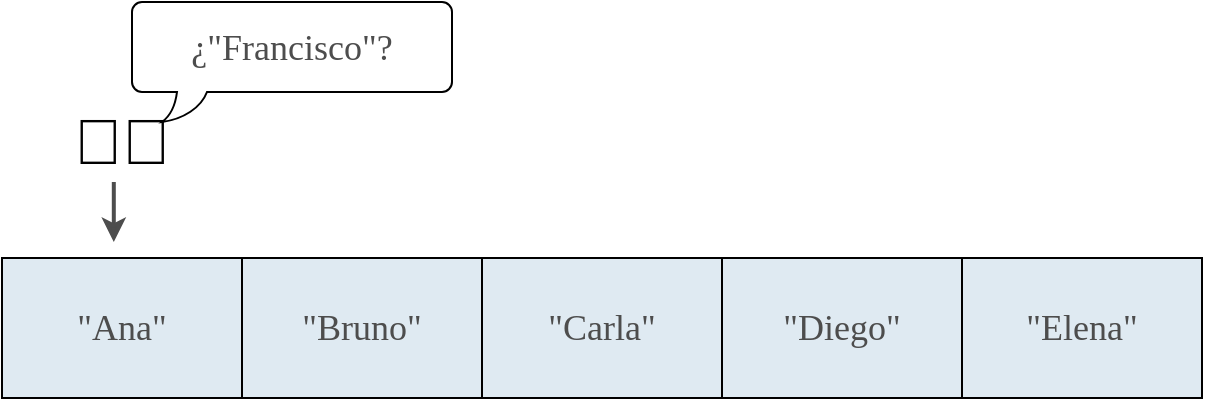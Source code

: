 <mxfile version="28.2.5" pages="6">
  <diagram name="Paso 0" id="uVoO6l-Rrtz2URVDu3uX">
    <mxGraphModel dx="945" dy="581" grid="1" gridSize="10" guides="1" tooltips="1" connect="1" arrows="1" fold="1" page="1" pageScale="1" pageWidth="850" pageHeight="1100" math="0" shadow="0">
      <root>
        <mxCell id="0" />
        <mxCell id="1" parent="0" />
        <mxCell id="fl4jy1Y-E5SFBrdEKloO-2" value="&lt;span style=&quot;color: rgb(77, 77, 77); font-family: &amp;quot;Cascadia Code&amp;quot;;&quot;&gt;&lt;font style=&quot;font-size: 18px;&quot;&gt;&quot;Bruno&quot;&lt;/font&gt;&lt;/span&gt;" style="rounded=0;whiteSpace=wrap;html=1;strokeWidth=1;fillColor=#DFEAF2;" vertex="1" parent="1">
          <mxGeometry x="285" y="305" width="120" height="70" as="geometry" />
        </mxCell>
        <mxCell id="fl4jy1Y-E5SFBrdEKloO-4" value="&lt;span style=&quot;color: rgb(77, 77, 77); font-family: &amp;quot;Cascadia Code&amp;quot;;&quot;&gt;&lt;font style=&quot;font-size: 18px;&quot;&gt;&quot;Carla&quot;&lt;/font&gt;&lt;/span&gt;" style="rounded=0;whiteSpace=wrap;html=1;strokeWidth=1;fillColor=#DFEAF2;" vertex="1" parent="1">
          <mxGeometry x="405" y="305" width="120" height="70" as="geometry" />
        </mxCell>
        <mxCell id="fl4jy1Y-E5SFBrdEKloO-6" value="&lt;span style=&quot;color: rgb(77, 77, 77); font-family: &amp;quot;Cascadia Code&amp;quot;;&quot;&gt;&lt;font style=&quot;font-size: 18px;&quot;&gt;&quot;Diego&quot;&lt;/font&gt;&lt;/span&gt;" style="rounded=0;whiteSpace=wrap;html=1;strokeWidth=1;fillColor=#DFEAF2;" vertex="1" parent="1">
          <mxGeometry x="525" y="305" width="120" height="70" as="geometry" />
        </mxCell>
        <mxCell id="fl4jy1Y-E5SFBrdEKloO-8" value="&lt;span style=&quot;color: rgb(77, 77, 77); font-family: &amp;quot;Cascadia Code&amp;quot;;&quot;&gt;&lt;font style=&quot;font-size: 18px;&quot;&gt;&quot;Elena&quot;&lt;/font&gt;&lt;/span&gt;" style="rounded=0;whiteSpace=wrap;html=1;strokeWidth=1;fillColor=#DFEAF2;" vertex="1" parent="1">
          <mxGeometry x="645" y="305" width="120" height="70" as="geometry" />
        </mxCell>
        <mxCell id="fl4jy1Y-E5SFBrdEKloO-10" value="&lt;span style=&quot;color: rgb(77, 77, 77); font-family: &amp;quot;Cascadia Code&amp;quot;;&quot;&gt;&lt;font style=&quot;font-size: 18px;&quot;&gt;&quot;Ana&quot;&lt;/font&gt;&lt;/span&gt;" style="rounded=0;whiteSpace=wrap;html=1;strokeWidth=1;fillColor=#DFEAF2;" vertex="1" parent="1">
          <mxGeometry x="165" y="305" width="120" height="70" as="geometry" />
        </mxCell>
        <mxCell id="fl4jy1Y-E5SFBrdEKloO-22" value="" style="group" vertex="1" connectable="0" parent="1">
          <mxGeometry x="190" y="177" width="200" height="120" as="geometry" />
        </mxCell>
        <mxCell id="fl4jy1Y-E5SFBrdEKloO-19" value="" style="group" vertex="1" connectable="0" parent="fl4jy1Y-E5SFBrdEKloO-22">
          <mxGeometry width="200" height="100" as="geometry" />
        </mxCell>
        <mxCell id="fl4jy1Y-E5SFBrdEKloO-13" value="&lt;font style=&quot;font-size: 32px;&quot;&gt;🕵🏻&lt;/font&gt;" style="text;html=1;align=center;verticalAlign=middle;whiteSpace=wrap;rounded=0;" vertex="1" parent="fl4jy1Y-E5SFBrdEKloO-19">
          <mxGeometry y="40" width="70" height="60" as="geometry" />
        </mxCell>
        <mxCell id="fl4jy1Y-E5SFBrdEKloO-18" value="&lt;font style=&quot;color: rgb(77, 77, 77);&quot;&gt;&lt;span style=&quot;font-family: &amp;quot;Cascadia Code&amp;quot;; font-size: 18px;&quot;&gt;¿&lt;/span&gt;&lt;font style=&quot;font-family: &amp;quot;Cascadia Code&amp;quot;; font-size: 18px; color: rgb(77, 77, 77);&quot;&gt;&quot;Francisco&quot;&lt;/font&gt;&lt;span style=&quot;font-family: &amp;quot;Cascadia Code&amp;quot;; font-size: 18px;&quot;&gt;?&lt;/span&gt;&lt;/font&gt;" style="whiteSpace=wrap;html=1;shape=mxgraph.basic.roundRectCallout;dx=30;dy=15;size=5;boundedLbl=1;" vertex="1" parent="fl4jy1Y-E5SFBrdEKloO-19">
          <mxGeometry x="40" width="160" height="60" as="geometry" />
        </mxCell>
        <mxCell id="fl4jy1Y-E5SFBrdEKloO-20" value="" style="endArrow=classic;html=1;rounded=0;strokeWidth=2;strokeColor=#4D4D4D;" edge="1" parent="fl4jy1Y-E5SFBrdEKloO-22">
          <mxGeometry width="50" height="50" relative="1" as="geometry">
            <mxPoint x="30.9" y="90" as="sourcePoint" />
            <mxPoint x="30.9" y="120" as="targetPoint" />
          </mxGeometry>
        </mxCell>
      </root>
    </mxGraphModel>
  </diagram>
  <diagram name="Paso 1" id="oTc00l1SJ-GltGEXfnFo">
    <mxGraphModel dx="1370" dy="843" grid="1" gridSize="10" guides="1" tooltips="1" connect="1" arrows="1" fold="1" page="1" pageScale="1" pageWidth="850" pageHeight="1100" math="0" shadow="0">
      <root>
        <mxCell id="AzN3Wnw64jpZiiK3AUg2-0" />
        <mxCell id="AzN3Wnw64jpZiiK3AUg2-1" parent="AzN3Wnw64jpZiiK3AUg2-0" />
        <mxCell id="AzN3Wnw64jpZiiK3AUg2-2" value="&lt;span style=&quot;color: rgb(77, 77, 77); font-family: &amp;quot;Cascadia Code&amp;quot;;&quot;&gt;&lt;font style=&quot;font-size: 18px;&quot;&gt;&quot;Bruno&quot;&lt;/font&gt;&lt;/span&gt;" style="rounded=0;whiteSpace=wrap;html=1;strokeWidth=1;fillColor=#DFEAF2;" vertex="1" parent="AzN3Wnw64jpZiiK3AUg2-1">
          <mxGeometry x="285" y="305" width="120" height="70" as="geometry" />
        </mxCell>
        <mxCell id="AzN3Wnw64jpZiiK3AUg2-3" value="&lt;span style=&quot;color: rgb(77, 77, 77); font-family: &amp;quot;Cascadia Code&amp;quot;;&quot;&gt;&lt;font style=&quot;font-size: 18px;&quot;&gt;&quot;Carla&quot;&lt;/font&gt;&lt;/span&gt;" style="rounded=0;whiteSpace=wrap;html=1;strokeWidth=1;fillColor=#DFEAF2;" vertex="1" parent="AzN3Wnw64jpZiiK3AUg2-1">
          <mxGeometry x="405" y="305" width="120" height="70" as="geometry" />
        </mxCell>
        <mxCell id="AzN3Wnw64jpZiiK3AUg2-4" value="&lt;span style=&quot;color: rgb(77, 77, 77); font-family: &amp;quot;Cascadia Code&amp;quot;;&quot;&gt;&lt;font style=&quot;font-size: 18px;&quot;&gt;&quot;Diego&quot;&lt;/font&gt;&lt;/span&gt;" style="rounded=0;whiteSpace=wrap;html=1;strokeWidth=1;fillColor=#DFEAF2;" vertex="1" parent="AzN3Wnw64jpZiiK3AUg2-1">
          <mxGeometry x="525" y="305" width="120" height="70" as="geometry" />
        </mxCell>
        <mxCell id="AzN3Wnw64jpZiiK3AUg2-5" value="&lt;span style=&quot;color: rgb(77, 77, 77); font-family: &amp;quot;Cascadia Code&amp;quot;;&quot;&gt;&lt;font style=&quot;font-size: 18px;&quot;&gt;&quot;Elena&quot;&lt;/font&gt;&lt;/span&gt;" style="rounded=0;whiteSpace=wrap;html=1;strokeWidth=1;fillColor=#DFEAF2;" vertex="1" parent="AzN3Wnw64jpZiiK3AUg2-1">
          <mxGeometry x="645" y="305" width="120" height="70" as="geometry" />
        </mxCell>
        <mxCell id="AzN3Wnw64jpZiiK3AUg2-6" value="&lt;span style=&quot;color: rgb(77, 77, 77); font-family: &amp;quot;Cascadia Code&amp;quot;;&quot;&gt;&lt;font style=&quot;font-size: 18px;&quot;&gt;&quot;Ana&quot;&lt;/font&gt;&lt;/span&gt;" style="rounded=0;whiteSpace=wrap;html=1;strokeWidth=1;fillColor=#DFEAF2;" vertex="1" parent="AzN3Wnw64jpZiiK3AUg2-1">
          <mxGeometry x="165" y="305" width="120" height="70" as="geometry" />
        </mxCell>
        <mxCell id="AzN3Wnw64jpZiiK3AUg2-7" value="" style="group" vertex="1" connectable="0" parent="AzN3Wnw64jpZiiK3AUg2-1">
          <mxGeometry x="310" y="177" width="200" height="120" as="geometry" />
        </mxCell>
        <mxCell id="AzN3Wnw64jpZiiK3AUg2-8" value="" style="group" vertex="1" connectable="0" parent="AzN3Wnw64jpZiiK3AUg2-7">
          <mxGeometry width="200" height="100" as="geometry" />
        </mxCell>
        <mxCell id="AzN3Wnw64jpZiiK3AUg2-9" value="&lt;font style=&quot;font-size: 32px;&quot;&gt;🕵🏻&lt;/font&gt;" style="text;html=1;align=center;verticalAlign=middle;whiteSpace=wrap;rounded=0;" vertex="1" parent="AzN3Wnw64jpZiiK3AUg2-8">
          <mxGeometry y="40" width="70" height="60" as="geometry" />
        </mxCell>
        <mxCell id="AzN3Wnw64jpZiiK3AUg2-10" value="&lt;font style=&quot;color: rgb(77, 77, 77);&quot;&gt;&lt;span style=&quot;font-family: &amp;quot;Cascadia Code&amp;quot;; font-size: 18px;&quot;&gt;¿&lt;/span&gt;&lt;font style=&quot;font-family: &amp;quot;Cascadia Code&amp;quot;; font-size: 18px; color: rgb(77, 77, 77);&quot;&gt;&quot;Francisco&quot;&lt;/font&gt;&lt;span style=&quot;font-family: &amp;quot;Cascadia Code&amp;quot;; font-size: 18px;&quot;&gt;?&lt;/span&gt;&lt;/font&gt;" style="whiteSpace=wrap;html=1;shape=mxgraph.basic.roundRectCallout;dx=30;dy=15;size=5;boundedLbl=1;" vertex="1" parent="AzN3Wnw64jpZiiK3AUg2-8">
          <mxGeometry x="40" width="160" height="60" as="geometry" />
        </mxCell>
        <mxCell id="AzN3Wnw64jpZiiK3AUg2-11" value="" style="endArrow=classic;html=1;rounded=0;strokeWidth=2;strokeColor=#4D4D4D;" edge="1" parent="AzN3Wnw64jpZiiK3AUg2-7">
          <mxGeometry width="50" height="50" relative="1" as="geometry">
            <mxPoint x="30.9" y="90" as="sourcePoint" />
            <mxPoint x="30.9" y="120" as="targetPoint" />
          </mxGeometry>
        </mxCell>
      </root>
    </mxGraphModel>
  </diagram>
  <diagram name="Paso 2" id="SWWw3ucKQoDqdXzZZvY-">
    <mxGraphModel dx="1370" dy="843" grid="1" gridSize="10" guides="1" tooltips="1" connect="1" arrows="1" fold="1" page="1" pageScale="1" pageWidth="850" pageHeight="1100" math="0" shadow="0">
      <root>
        <mxCell id="WDAo1a8N6Kr8Ty2sJxIG-0" />
        <mxCell id="WDAo1a8N6Kr8Ty2sJxIG-1" parent="WDAo1a8N6Kr8Ty2sJxIG-0" />
        <mxCell id="WDAo1a8N6Kr8Ty2sJxIG-2" value="&lt;span style=&quot;color: rgb(77, 77, 77); font-family: &amp;quot;Cascadia Code&amp;quot;;&quot;&gt;&lt;font style=&quot;font-size: 18px;&quot;&gt;&quot;Bruno&quot;&lt;/font&gt;&lt;/span&gt;" style="rounded=0;whiteSpace=wrap;html=1;strokeWidth=1;fillColor=#DFEAF2;" vertex="1" parent="WDAo1a8N6Kr8Ty2sJxIG-1">
          <mxGeometry x="285" y="305" width="120" height="70" as="geometry" />
        </mxCell>
        <mxCell id="WDAo1a8N6Kr8Ty2sJxIG-3" value="&lt;span style=&quot;color: rgb(77, 77, 77); font-family: &amp;quot;Cascadia Code&amp;quot;;&quot;&gt;&lt;font style=&quot;font-size: 18px;&quot;&gt;&quot;Carla&quot;&lt;/font&gt;&lt;/span&gt;" style="rounded=0;whiteSpace=wrap;html=1;strokeWidth=1;fillColor=#DFEAF2;" vertex="1" parent="WDAo1a8N6Kr8Ty2sJxIG-1">
          <mxGeometry x="405" y="305" width="120" height="70" as="geometry" />
        </mxCell>
        <mxCell id="WDAo1a8N6Kr8Ty2sJxIG-4" value="&lt;span style=&quot;color: rgb(77, 77, 77); font-family: &amp;quot;Cascadia Code&amp;quot;;&quot;&gt;&lt;font style=&quot;font-size: 18px;&quot;&gt;&quot;Diego&quot;&lt;/font&gt;&lt;/span&gt;" style="rounded=0;whiteSpace=wrap;html=1;strokeWidth=1;fillColor=#DFEAF2;" vertex="1" parent="WDAo1a8N6Kr8Ty2sJxIG-1">
          <mxGeometry x="525" y="305" width="120" height="70" as="geometry" />
        </mxCell>
        <mxCell id="WDAo1a8N6Kr8Ty2sJxIG-5" value="&lt;span style=&quot;color: rgb(77, 77, 77); font-family: &amp;quot;Cascadia Code&amp;quot;;&quot;&gt;&lt;font style=&quot;font-size: 18px;&quot;&gt;&quot;Elena&quot;&lt;/font&gt;&lt;/span&gt;" style="rounded=0;whiteSpace=wrap;html=1;strokeWidth=1;fillColor=#DFEAF2;" vertex="1" parent="WDAo1a8N6Kr8Ty2sJxIG-1">
          <mxGeometry x="645" y="305" width="120" height="70" as="geometry" />
        </mxCell>
        <mxCell id="WDAo1a8N6Kr8Ty2sJxIG-6" value="&lt;span style=&quot;color: rgb(77, 77, 77); font-family: &amp;quot;Cascadia Code&amp;quot;;&quot;&gt;&lt;font style=&quot;font-size: 18px;&quot;&gt;&quot;Ana&quot;&lt;/font&gt;&lt;/span&gt;" style="rounded=0;whiteSpace=wrap;html=1;strokeWidth=1;fillColor=#DFEAF2;" vertex="1" parent="WDAo1a8N6Kr8Ty2sJxIG-1">
          <mxGeometry x="165" y="305" width="120" height="70" as="geometry" />
        </mxCell>
        <mxCell id="WDAo1a8N6Kr8Ty2sJxIG-7" value="" style="group" vertex="1" connectable="0" parent="WDAo1a8N6Kr8Ty2sJxIG-1">
          <mxGeometry x="430" y="177" width="200" height="120" as="geometry" />
        </mxCell>
        <mxCell id="WDAo1a8N6Kr8Ty2sJxIG-8" value="" style="group" vertex="1" connectable="0" parent="WDAo1a8N6Kr8Ty2sJxIG-7">
          <mxGeometry width="200" height="100" as="geometry" />
        </mxCell>
        <mxCell id="WDAo1a8N6Kr8Ty2sJxIG-9" value="&lt;font style=&quot;font-size: 32px;&quot;&gt;🕵🏻&lt;/font&gt;" style="text;html=1;align=center;verticalAlign=middle;whiteSpace=wrap;rounded=0;" vertex="1" parent="WDAo1a8N6Kr8Ty2sJxIG-8">
          <mxGeometry y="40" width="70" height="60" as="geometry" />
        </mxCell>
        <mxCell id="WDAo1a8N6Kr8Ty2sJxIG-10" value="&lt;font style=&quot;color: rgb(77, 77, 77);&quot;&gt;&lt;span style=&quot;font-family: &amp;quot;Cascadia Code&amp;quot;; font-size: 18px;&quot;&gt;¿&lt;/span&gt;&lt;font style=&quot;font-family: &amp;quot;Cascadia Code&amp;quot;; font-size: 18px; color: rgb(77, 77, 77);&quot;&gt;&quot;Francisco&quot;&lt;/font&gt;&lt;span style=&quot;font-family: &amp;quot;Cascadia Code&amp;quot;; font-size: 18px;&quot;&gt;?&lt;/span&gt;&lt;/font&gt;" style="whiteSpace=wrap;html=1;shape=mxgraph.basic.roundRectCallout;dx=30;dy=15;size=5;boundedLbl=1;" vertex="1" parent="WDAo1a8N6Kr8Ty2sJxIG-8">
          <mxGeometry x="40" width="160" height="60" as="geometry" />
        </mxCell>
        <mxCell id="WDAo1a8N6Kr8Ty2sJxIG-11" value="" style="endArrow=classic;html=1;rounded=0;strokeWidth=2;strokeColor=#4D4D4D;" edge="1" parent="WDAo1a8N6Kr8Ty2sJxIG-7">
          <mxGeometry width="50" height="50" relative="1" as="geometry">
            <mxPoint x="30.9" y="90" as="sourcePoint" />
            <mxPoint x="30.9" y="120" as="targetPoint" />
          </mxGeometry>
        </mxCell>
      </root>
    </mxGraphModel>
  </diagram>
  <diagram name="Paso 3" id="0FQucdmnZp8ud4VcF1g1">
    <mxGraphModel dx="1370" dy="843" grid="1" gridSize="10" guides="1" tooltips="1" connect="1" arrows="1" fold="1" page="1" pageScale="1" pageWidth="850" pageHeight="1100" math="0" shadow="0">
      <root>
        <mxCell id="CV9W3y_TJrHzg_fdVCft-0" />
        <mxCell id="CV9W3y_TJrHzg_fdVCft-1" parent="CV9W3y_TJrHzg_fdVCft-0" />
        <mxCell id="CV9W3y_TJrHzg_fdVCft-2" value="&lt;span style=&quot;color: rgb(77, 77, 77); font-family: &amp;quot;Cascadia Code&amp;quot;;&quot;&gt;&lt;font style=&quot;font-size: 18px;&quot;&gt;&quot;Bruno&quot;&lt;/font&gt;&lt;/span&gt;" style="rounded=0;whiteSpace=wrap;html=1;strokeWidth=1;fillColor=#DFEAF2;" vertex="1" parent="CV9W3y_TJrHzg_fdVCft-1">
          <mxGeometry x="285" y="305" width="120" height="70" as="geometry" />
        </mxCell>
        <mxCell id="CV9W3y_TJrHzg_fdVCft-3" value="&lt;span style=&quot;color: rgb(77, 77, 77); font-family: &amp;quot;Cascadia Code&amp;quot;;&quot;&gt;&lt;font style=&quot;font-size: 18px;&quot;&gt;&quot;Carla&quot;&lt;/font&gt;&lt;/span&gt;" style="rounded=0;whiteSpace=wrap;html=1;strokeWidth=1;fillColor=#DFEAF2;" vertex="1" parent="CV9W3y_TJrHzg_fdVCft-1">
          <mxGeometry x="405" y="305" width="120" height="70" as="geometry" />
        </mxCell>
        <mxCell id="CV9W3y_TJrHzg_fdVCft-4" value="&lt;span style=&quot;color: rgb(77, 77, 77); font-family: &amp;quot;Cascadia Code&amp;quot;;&quot;&gt;&lt;font style=&quot;font-size: 18px;&quot;&gt;&quot;Diego&quot;&lt;/font&gt;&lt;/span&gt;" style="rounded=0;whiteSpace=wrap;html=1;strokeWidth=1;fillColor=#DFEAF2;" vertex="1" parent="CV9W3y_TJrHzg_fdVCft-1">
          <mxGeometry x="525" y="305" width="120" height="70" as="geometry" />
        </mxCell>
        <mxCell id="CV9W3y_TJrHzg_fdVCft-5" value="&lt;span style=&quot;color: rgb(77, 77, 77); font-family: &amp;quot;Cascadia Code&amp;quot;;&quot;&gt;&lt;font style=&quot;font-size: 18px;&quot;&gt;&quot;Elena&quot;&lt;/font&gt;&lt;/span&gt;" style="rounded=0;whiteSpace=wrap;html=1;strokeWidth=1;fillColor=#DFEAF2;" vertex="1" parent="CV9W3y_TJrHzg_fdVCft-1">
          <mxGeometry x="645" y="305" width="120" height="70" as="geometry" />
        </mxCell>
        <mxCell id="CV9W3y_TJrHzg_fdVCft-6" value="&lt;span style=&quot;color: rgb(77, 77, 77); font-family: &amp;quot;Cascadia Code&amp;quot;;&quot;&gt;&lt;font style=&quot;font-size: 18px;&quot;&gt;&quot;Ana&quot;&lt;/font&gt;&lt;/span&gt;" style="rounded=0;whiteSpace=wrap;html=1;strokeWidth=1;fillColor=#DFEAF2;" vertex="1" parent="CV9W3y_TJrHzg_fdVCft-1">
          <mxGeometry x="165" y="305" width="120" height="70" as="geometry" />
        </mxCell>
        <mxCell id="CV9W3y_TJrHzg_fdVCft-7" value="" style="group" vertex="1" connectable="0" parent="CV9W3y_TJrHzg_fdVCft-1">
          <mxGeometry x="550" y="177" width="200" height="120" as="geometry" />
        </mxCell>
        <mxCell id="CV9W3y_TJrHzg_fdVCft-8" value="" style="group" vertex="1" connectable="0" parent="CV9W3y_TJrHzg_fdVCft-7">
          <mxGeometry width="200" height="100" as="geometry" />
        </mxCell>
        <mxCell id="CV9W3y_TJrHzg_fdVCft-9" value="&lt;font style=&quot;font-size: 32px;&quot;&gt;🕵🏻&lt;/font&gt;" style="text;html=1;align=center;verticalAlign=middle;whiteSpace=wrap;rounded=0;" vertex="1" parent="CV9W3y_TJrHzg_fdVCft-8">
          <mxGeometry y="40" width="70" height="60" as="geometry" />
        </mxCell>
        <mxCell id="CV9W3y_TJrHzg_fdVCft-10" value="&lt;font style=&quot;color: rgb(77, 77, 77);&quot;&gt;&lt;span style=&quot;font-family: &amp;quot;Cascadia Code&amp;quot;; font-size: 18px;&quot;&gt;¿&lt;/span&gt;&lt;font style=&quot;font-family: &amp;quot;Cascadia Code&amp;quot;; font-size: 18px; color: rgb(77, 77, 77);&quot;&gt;&quot;Francisco&quot;&lt;/font&gt;&lt;span style=&quot;font-family: &amp;quot;Cascadia Code&amp;quot;; font-size: 18px;&quot;&gt;?&lt;/span&gt;&lt;/font&gt;" style="whiteSpace=wrap;html=1;shape=mxgraph.basic.roundRectCallout;dx=30;dy=15;size=5;boundedLbl=1;" vertex="1" parent="CV9W3y_TJrHzg_fdVCft-8">
          <mxGeometry x="40" width="160" height="60" as="geometry" />
        </mxCell>
        <mxCell id="CV9W3y_TJrHzg_fdVCft-11" value="" style="endArrow=classic;html=1;rounded=0;strokeWidth=2;strokeColor=#4D4D4D;" edge="1" parent="CV9W3y_TJrHzg_fdVCft-7">
          <mxGeometry width="50" height="50" relative="1" as="geometry">
            <mxPoint x="30.9" y="90" as="sourcePoint" />
            <mxPoint x="30.9" y="120" as="targetPoint" />
          </mxGeometry>
        </mxCell>
      </root>
    </mxGraphModel>
  </diagram>
  <diagram name="Paso 4" id="97bVYTOGIMdcyt6czMgn">
    <mxGraphModel dx="1370" dy="843" grid="1" gridSize="10" guides="1" tooltips="1" connect="1" arrows="1" fold="1" page="1" pageScale="1" pageWidth="850" pageHeight="1100" math="0" shadow="0">
      <root>
        <mxCell id="hgd-Ef9XinthvIfECaWp-0" />
        <mxCell id="hgd-Ef9XinthvIfECaWp-1" parent="hgd-Ef9XinthvIfECaWp-0" />
        <mxCell id="hgd-Ef9XinthvIfECaWp-2" value="&lt;span style=&quot;color: rgb(77, 77, 77); font-family: &amp;quot;Cascadia Code&amp;quot;;&quot;&gt;&lt;font style=&quot;font-size: 18px;&quot;&gt;&quot;Bruno&quot;&lt;/font&gt;&lt;/span&gt;" style="rounded=0;whiteSpace=wrap;html=1;strokeWidth=1;fillColor=#DFEAF2;" vertex="1" parent="hgd-Ef9XinthvIfECaWp-1">
          <mxGeometry x="285" y="305" width="120" height="70" as="geometry" />
        </mxCell>
        <mxCell id="hgd-Ef9XinthvIfECaWp-3" value="&lt;span style=&quot;color: rgb(77, 77, 77); font-family: &amp;quot;Cascadia Code&amp;quot;;&quot;&gt;&lt;font style=&quot;font-size: 18px;&quot;&gt;&quot;Carla&quot;&lt;/font&gt;&lt;/span&gt;" style="rounded=0;whiteSpace=wrap;html=1;strokeWidth=1;fillColor=#DFEAF2;" vertex="1" parent="hgd-Ef9XinthvIfECaWp-1">
          <mxGeometry x="405" y="305" width="120" height="70" as="geometry" />
        </mxCell>
        <mxCell id="hgd-Ef9XinthvIfECaWp-4" value="&lt;span style=&quot;color: rgb(77, 77, 77); font-family: &amp;quot;Cascadia Code&amp;quot;;&quot;&gt;&lt;font style=&quot;font-size: 18px;&quot;&gt;&quot;Diego&quot;&lt;/font&gt;&lt;/span&gt;" style="rounded=0;whiteSpace=wrap;html=1;strokeWidth=1;fillColor=#DFEAF2;" vertex="1" parent="hgd-Ef9XinthvIfECaWp-1">
          <mxGeometry x="525" y="305" width="120" height="70" as="geometry" />
        </mxCell>
        <mxCell id="hgd-Ef9XinthvIfECaWp-5" value="&lt;span style=&quot;color: rgb(77, 77, 77); font-family: &amp;quot;Cascadia Code&amp;quot;;&quot;&gt;&lt;font style=&quot;font-size: 18px;&quot;&gt;&quot;Elena&quot;&lt;/font&gt;&lt;/span&gt;" style="rounded=0;whiteSpace=wrap;html=1;strokeWidth=1;fillColor=#DFEAF2;" vertex="1" parent="hgd-Ef9XinthvIfECaWp-1">
          <mxGeometry x="645" y="305" width="120" height="70" as="geometry" />
        </mxCell>
        <mxCell id="hgd-Ef9XinthvIfECaWp-6" value="&lt;span style=&quot;color: rgb(77, 77, 77); font-family: &amp;quot;Cascadia Code&amp;quot;;&quot;&gt;&lt;font style=&quot;font-size: 18px;&quot;&gt;&quot;Ana&quot;&lt;/font&gt;&lt;/span&gt;" style="rounded=0;whiteSpace=wrap;html=1;strokeWidth=1;fillColor=#DFEAF2;" vertex="1" parent="hgd-Ef9XinthvIfECaWp-1">
          <mxGeometry x="165" y="305" width="120" height="70" as="geometry" />
        </mxCell>
        <mxCell id="hgd-Ef9XinthvIfECaWp-7" value="" style="group" vertex="1" connectable="0" parent="hgd-Ef9XinthvIfECaWp-1">
          <mxGeometry x="670" y="177" width="200" height="120" as="geometry" />
        </mxCell>
        <mxCell id="hgd-Ef9XinthvIfECaWp-8" value="" style="group" vertex="1" connectable="0" parent="hgd-Ef9XinthvIfECaWp-7">
          <mxGeometry width="200" height="100" as="geometry" />
        </mxCell>
        <mxCell id="hgd-Ef9XinthvIfECaWp-9" value="&lt;font style=&quot;font-size: 32px;&quot;&gt;🕵🏻&lt;/font&gt;" style="text;html=1;align=center;verticalAlign=middle;whiteSpace=wrap;rounded=0;" vertex="1" parent="hgd-Ef9XinthvIfECaWp-8">
          <mxGeometry y="40" width="70" height="60" as="geometry" />
        </mxCell>
        <mxCell id="hgd-Ef9XinthvIfECaWp-10" value="&lt;font style=&quot;color: rgb(77, 77, 77);&quot;&gt;&lt;span style=&quot;font-family: &amp;quot;Cascadia Code&amp;quot;; font-size: 18px;&quot;&gt;¿&lt;/span&gt;&lt;font style=&quot;font-family: &amp;quot;Cascadia Code&amp;quot;; font-size: 18px; color: rgb(77, 77, 77);&quot;&gt;&quot;Francisco&quot;&lt;/font&gt;&lt;span style=&quot;font-family: &amp;quot;Cascadia Code&amp;quot;; font-size: 18px;&quot;&gt;?&lt;/span&gt;&lt;/font&gt;" style="whiteSpace=wrap;html=1;shape=mxgraph.basic.roundRectCallout;dx=30;dy=15;size=5;boundedLbl=1;" vertex="1" parent="hgd-Ef9XinthvIfECaWp-8">
          <mxGeometry x="40" width="160" height="60" as="geometry" />
        </mxCell>
        <mxCell id="hgd-Ef9XinthvIfECaWp-11" value="" style="endArrow=classic;html=1;rounded=0;strokeWidth=2;strokeColor=#4D4D4D;" edge="1" parent="hgd-Ef9XinthvIfECaWp-7">
          <mxGeometry width="50" height="50" relative="1" as="geometry">
            <mxPoint x="30.9" y="90" as="sourcePoint" />
            <mxPoint x="30.9" y="120" as="targetPoint" />
          </mxGeometry>
        </mxCell>
      </root>
    </mxGraphModel>
  </diagram>
  <diagram name="Paso 5" id="-b47tLIeIk2Ll7R45M-_">
    <mxGraphModel dx="1370" dy="843" grid="1" gridSize="10" guides="1" tooltips="1" connect="1" arrows="1" fold="1" page="1" pageScale="1" pageWidth="850" pageHeight="1100" math="0" shadow="0">
      <root>
        <mxCell id="yB8rYOjh2S92LLwKQ1Ry-0" />
        <mxCell id="yB8rYOjh2S92LLwKQ1Ry-1" parent="yB8rYOjh2S92LLwKQ1Ry-0" />
        <mxCell id="yB8rYOjh2S92LLwKQ1Ry-2" value="&lt;span style=&quot;color: rgb(77, 77, 77); font-family: &amp;quot;Cascadia Code&amp;quot;;&quot;&gt;&lt;font style=&quot;font-size: 18px;&quot;&gt;&quot;Bruno&quot;&lt;/font&gt;&lt;/span&gt;" style="rounded=0;whiteSpace=wrap;html=1;strokeWidth=1;fillColor=#DFEAF2;" vertex="1" parent="yB8rYOjh2S92LLwKQ1Ry-1">
          <mxGeometry x="285" y="305" width="120" height="70" as="geometry" />
        </mxCell>
        <mxCell id="yB8rYOjh2S92LLwKQ1Ry-3" value="&lt;span style=&quot;color: rgb(77, 77, 77); font-family: &amp;quot;Cascadia Code&amp;quot;;&quot;&gt;&lt;font style=&quot;font-size: 18px;&quot;&gt;&quot;Carla&quot;&lt;/font&gt;&lt;/span&gt;" style="rounded=0;whiteSpace=wrap;html=1;strokeWidth=1;fillColor=#DFEAF2;" vertex="1" parent="yB8rYOjh2S92LLwKQ1Ry-1">
          <mxGeometry x="405" y="305" width="120" height="70" as="geometry" />
        </mxCell>
        <mxCell id="yB8rYOjh2S92LLwKQ1Ry-4" value="&lt;span style=&quot;color: rgb(77, 77, 77); font-family: &amp;quot;Cascadia Code&amp;quot;;&quot;&gt;&lt;font style=&quot;font-size: 18px;&quot;&gt;&quot;Diego&quot;&lt;/font&gt;&lt;/span&gt;" style="rounded=0;whiteSpace=wrap;html=1;strokeWidth=1;fillColor=#DFEAF2;" vertex="1" parent="yB8rYOjh2S92LLwKQ1Ry-1">
          <mxGeometry x="525" y="305" width="120" height="70" as="geometry" />
        </mxCell>
        <mxCell id="yB8rYOjh2S92LLwKQ1Ry-5" value="&lt;span style=&quot;color: rgb(77, 77, 77); font-family: &amp;quot;Cascadia Code&amp;quot;;&quot;&gt;&lt;font style=&quot;font-size: 18px;&quot;&gt;&quot;Elena&quot;&lt;/font&gt;&lt;/span&gt;" style="rounded=0;whiteSpace=wrap;html=1;strokeWidth=1;fillColor=#DFEAF2;" vertex="1" parent="yB8rYOjh2S92LLwKQ1Ry-1">
          <mxGeometry x="645" y="305" width="120" height="70" as="geometry" />
        </mxCell>
        <mxCell id="yB8rYOjh2S92LLwKQ1Ry-6" value="&lt;span style=&quot;color: rgb(77, 77, 77); font-family: &amp;quot;Cascadia Code&amp;quot;;&quot;&gt;&lt;font style=&quot;font-size: 18px;&quot;&gt;&quot;Ana&quot;&lt;/font&gt;&lt;/span&gt;" style="rounded=0;whiteSpace=wrap;html=1;strokeWidth=1;fillColor=#DFEAF2;" vertex="1" parent="yB8rYOjh2S92LLwKQ1Ry-1">
          <mxGeometry x="165" y="305" width="120" height="70" as="geometry" />
        </mxCell>
        <mxCell id="qjUAtmvtaf3gFhJwP6tD-0" value="&lt;span style=&quot;color: rgb(77, 77, 77); font-family: &amp;quot;Cascadia Code&amp;quot;;&quot;&gt;&lt;font style=&quot;font-size: 18px;&quot;&gt;&quot;Francisco&quot;&lt;/font&gt;&lt;/span&gt;" style="rounded=0;whiteSpace=wrap;html=1;strokeWidth=1;dashed=1;dashPattern=8 8;" vertex="1" parent="yB8rYOjh2S92LLwKQ1Ry-1">
          <mxGeometry x="765" y="305" width="120" height="70" as="geometry" />
        </mxCell>
      </root>
    </mxGraphModel>
  </diagram>
</mxfile>
